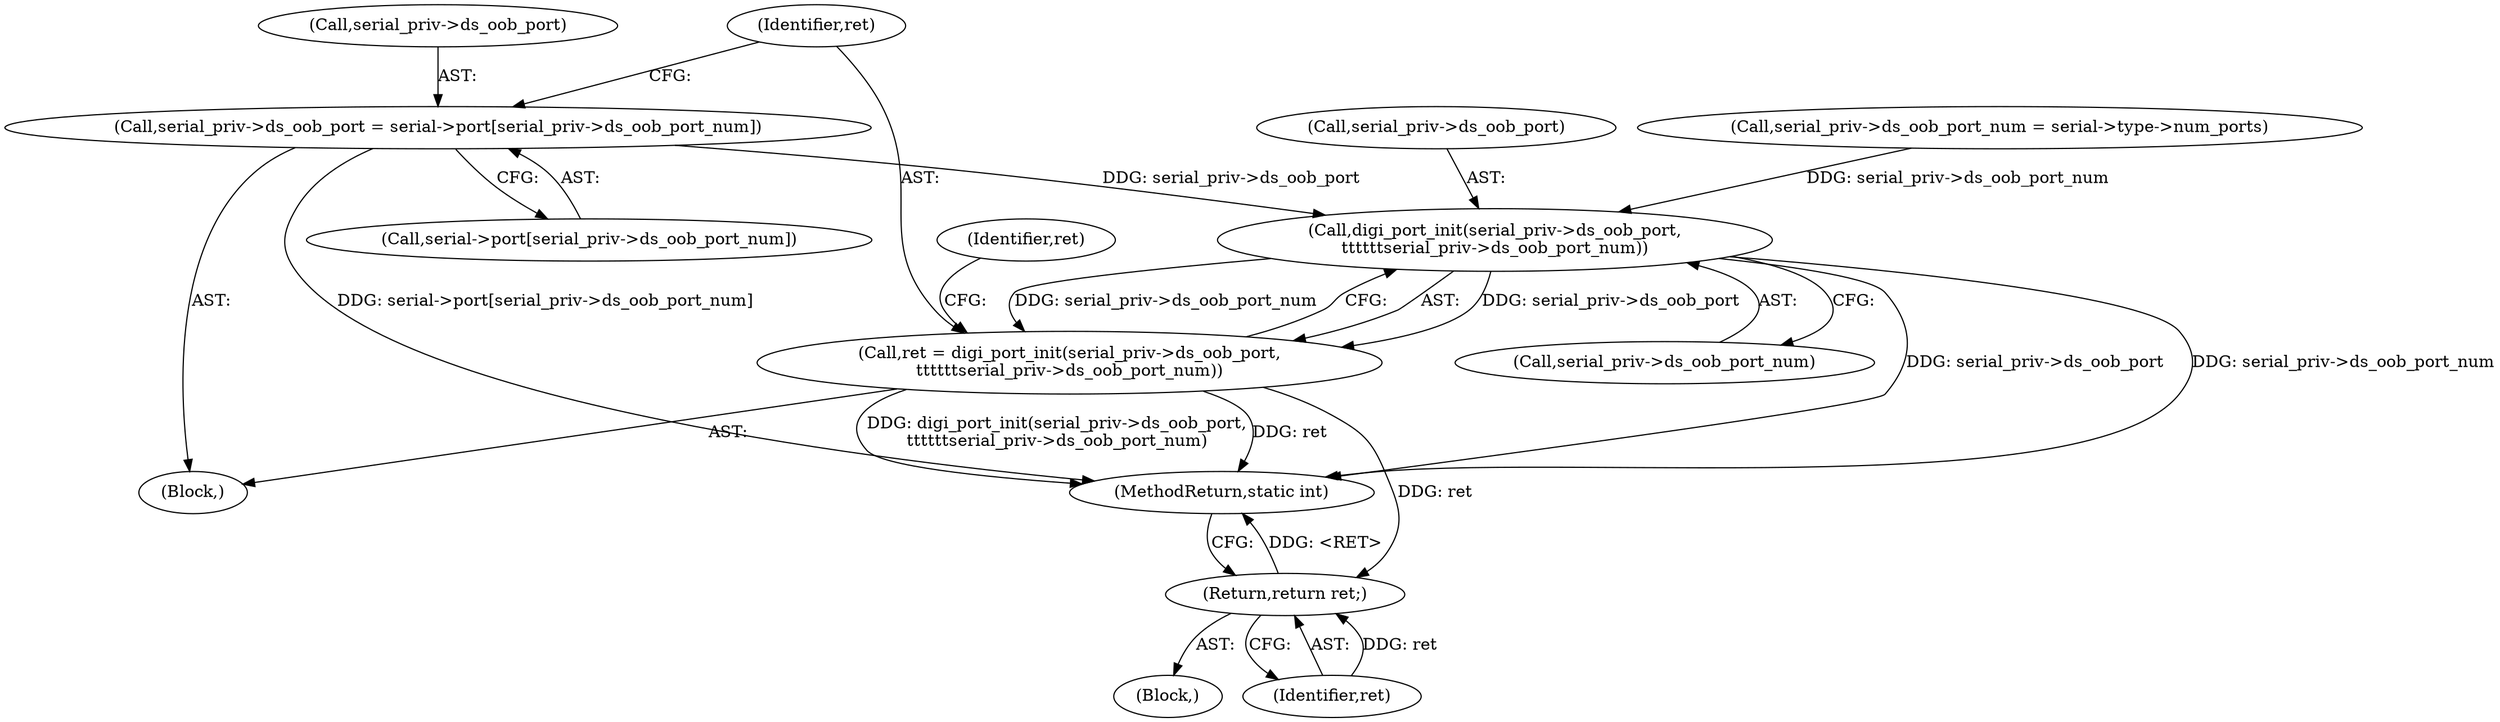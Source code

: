 digraph "0_linux_5a07975ad0a36708c6b0a5b9fea1ff811d0b0c1f@array" {
"1000210" [label="(Call,serial_priv->ds_oob_port = serial->port[serial_priv->ds_oob_port_num])"];
"1000223" [label="(Call,digi_port_init(serial_priv->ds_oob_port,\n\t\t\t\t\t\tserial_priv->ds_oob_port_num))"];
"1000221" [label="(Call,ret = digi_port_init(serial_priv->ds_oob_port,\n\t\t\t\t\t\tserial_priv->ds_oob_port_num))"];
"1000235" [label="(Return,return ret;)"];
"1000227" [label="(Call,serial_priv->ds_oob_port_num)"];
"1000224" [label="(Call,serial_priv->ds_oob_port)"];
"1000232" [label="(Block,)"];
"1000210" [label="(Call,serial_priv->ds_oob_port = serial->port[serial_priv->ds_oob_port_num])"];
"1000214" [label="(Call,serial->port[serial_priv->ds_oob_port_num])"];
"1000223" [label="(Call,digi_port_init(serial_priv->ds_oob_port,\n\t\t\t\t\t\tserial_priv->ds_oob_port_num))"];
"1000211" [label="(Call,serial_priv->ds_oob_port)"];
"1000103" [label="(Block,)"];
"1000221" [label="(Call,ret = digi_port_init(serial_priv->ds_oob_port,\n\t\t\t\t\t\tserial_priv->ds_oob_port_num))"];
"1000231" [label="(Identifier,ret)"];
"1000235" [label="(Return,return ret;)"];
"1000236" [label="(Identifier,ret)"];
"1000222" [label="(Identifier,ret)"];
"1000242" [label="(MethodReturn,static int)"];
"1000201" [label="(Call,serial_priv->ds_oob_port_num = serial->type->num_ports)"];
"1000210" -> "1000103"  [label="AST: "];
"1000210" -> "1000214"  [label="CFG: "];
"1000211" -> "1000210"  [label="AST: "];
"1000214" -> "1000210"  [label="AST: "];
"1000222" -> "1000210"  [label="CFG: "];
"1000210" -> "1000242"  [label="DDG: serial->port[serial_priv->ds_oob_port_num]"];
"1000210" -> "1000223"  [label="DDG: serial_priv->ds_oob_port"];
"1000223" -> "1000221"  [label="AST: "];
"1000223" -> "1000227"  [label="CFG: "];
"1000224" -> "1000223"  [label="AST: "];
"1000227" -> "1000223"  [label="AST: "];
"1000221" -> "1000223"  [label="CFG: "];
"1000223" -> "1000242"  [label="DDG: serial_priv->ds_oob_port_num"];
"1000223" -> "1000242"  [label="DDG: serial_priv->ds_oob_port"];
"1000223" -> "1000221"  [label="DDG: serial_priv->ds_oob_port"];
"1000223" -> "1000221"  [label="DDG: serial_priv->ds_oob_port_num"];
"1000201" -> "1000223"  [label="DDG: serial_priv->ds_oob_port_num"];
"1000221" -> "1000103"  [label="AST: "];
"1000222" -> "1000221"  [label="AST: "];
"1000231" -> "1000221"  [label="CFG: "];
"1000221" -> "1000242"  [label="DDG: digi_port_init(serial_priv->ds_oob_port,\n\t\t\t\t\t\tserial_priv->ds_oob_port_num)"];
"1000221" -> "1000242"  [label="DDG: ret"];
"1000221" -> "1000235"  [label="DDG: ret"];
"1000235" -> "1000232"  [label="AST: "];
"1000235" -> "1000236"  [label="CFG: "];
"1000236" -> "1000235"  [label="AST: "];
"1000242" -> "1000235"  [label="CFG: "];
"1000235" -> "1000242"  [label="DDG: <RET>"];
"1000236" -> "1000235"  [label="DDG: ret"];
}
